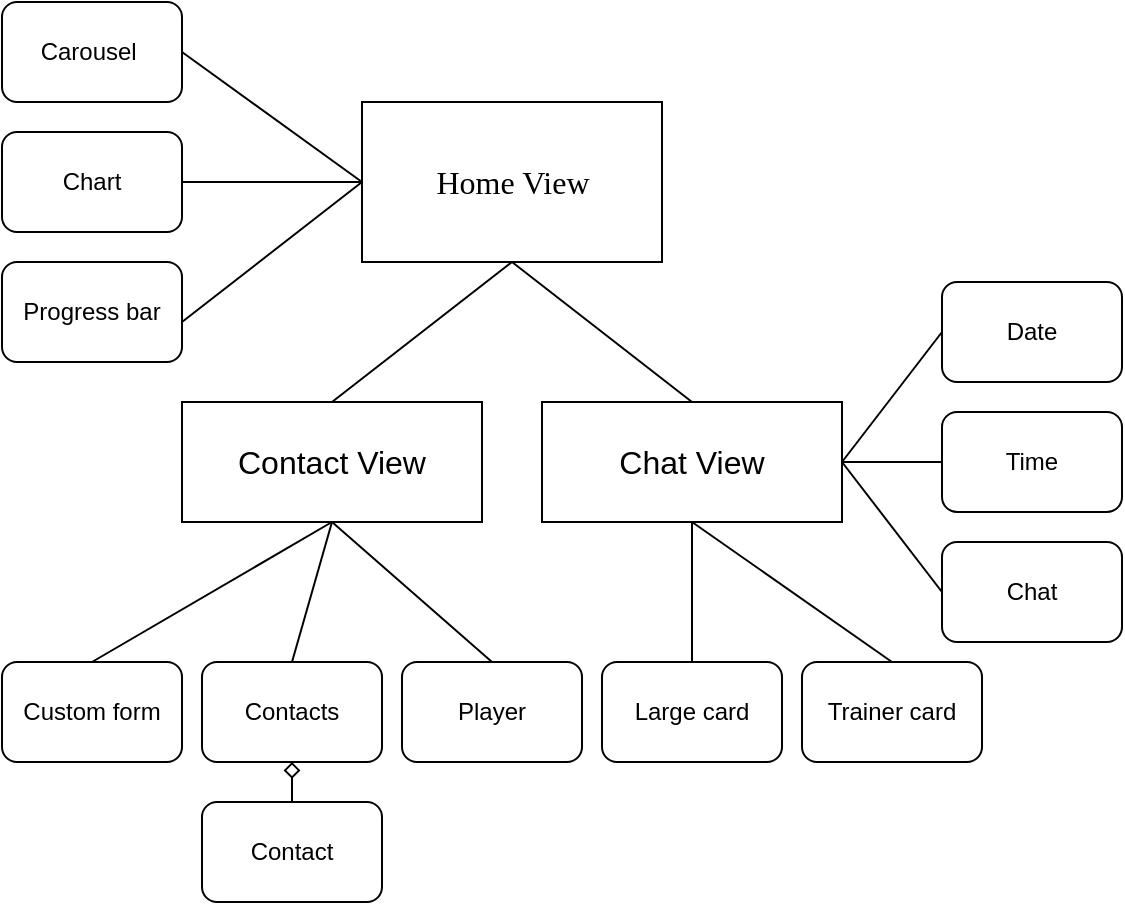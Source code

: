 <mxfile version="20.0.1" type="github">
  <diagram id="BUf-x5xMnr2xdCKZconj" name="Page-1">
    <mxGraphModel dx="1038" dy="539" grid="1" gridSize="10" guides="1" tooltips="1" connect="1" arrows="1" fold="1" page="1" pageScale="1" pageWidth="850" pageHeight="1100" math="0" shadow="0">
      <root>
        <mxCell id="0" />
        <mxCell id="1" parent="0" />
        <mxCell id="DdYxN2vuMNUUhJrSTEX3-8" value="&lt;span style=&quot;font-family: &amp;quot;Times New Roman&amp;quot;, &amp;quot;serif&amp;quot;;&quot;&gt;&lt;font style=&quot;font-size: 16px;&quot;&gt;Home View&lt;/font&gt;&lt;/span&gt;" style="html=1;" parent="1" vertex="1">
          <mxGeometry x="350" y="160" width="150" height="80" as="geometry" />
        </mxCell>
        <mxCell id="DdYxN2vuMNUUhJrSTEX3-16" value="Carousel&amp;nbsp;" style="rounded=1;whiteSpace=wrap;html=1;fontSize=12;" parent="1" vertex="1">
          <mxGeometry x="170" y="110" width="90" height="50" as="geometry" />
        </mxCell>
        <mxCell id="DdYxN2vuMNUUhJrSTEX3-17" value="Chart" style="rounded=1;whiteSpace=wrap;html=1;fontSize=12;" parent="1" vertex="1">
          <mxGeometry x="170" y="175" width="90" height="50" as="geometry" />
        </mxCell>
        <mxCell id="DdYxN2vuMNUUhJrSTEX3-18" value="Progress bar" style="rounded=1;whiteSpace=wrap;html=1;fontSize=12;" parent="1" vertex="1">
          <mxGeometry x="170" y="240" width="90" height="50" as="geometry" />
        </mxCell>
        <mxCell id="DdYxN2vuMNUUhJrSTEX3-19" value="" style="endArrow=none;html=1;rounded=0;fontSize=12;entryX=0;entryY=0.5;entryDx=0;entryDy=0;" parent="1" target="DdYxN2vuMNUUhJrSTEX3-8" edge="1">
          <mxGeometry width="50" height="50" relative="1" as="geometry">
            <mxPoint x="260" y="270" as="sourcePoint" />
            <mxPoint x="310" y="220" as="targetPoint" />
          </mxGeometry>
        </mxCell>
        <mxCell id="DdYxN2vuMNUUhJrSTEX3-20" value="" style="endArrow=none;html=1;rounded=0;fontSize=12;exitX=1;exitY=0.5;exitDx=0;exitDy=0;entryX=0;entryY=0.5;entryDx=0;entryDy=0;" parent="1" source="DdYxN2vuMNUUhJrSTEX3-17" target="DdYxN2vuMNUUhJrSTEX3-8" edge="1">
          <mxGeometry width="50" height="50" relative="1" as="geometry">
            <mxPoint x="270.0" y="280" as="sourcePoint" />
            <mxPoint x="320" y="200" as="targetPoint" />
          </mxGeometry>
        </mxCell>
        <mxCell id="DdYxN2vuMNUUhJrSTEX3-21" value="" style="endArrow=none;html=1;rounded=0;fontSize=12;exitX=1;exitY=0.5;exitDx=0;exitDy=0;entryX=0;entryY=0.5;entryDx=0;entryDy=0;" parent="1" source="DdYxN2vuMNUUhJrSTEX3-16" target="DdYxN2vuMNUUhJrSTEX3-8" edge="1">
          <mxGeometry width="50" height="50" relative="1" as="geometry">
            <mxPoint x="270.0" y="210" as="sourcePoint" />
            <mxPoint x="320" y="200" as="targetPoint" />
          </mxGeometry>
        </mxCell>
        <mxCell id="DdYxN2vuMNUUhJrSTEX3-22" value="&lt;font style=&quot;font-size: 16px;&quot;&gt;Contact View&lt;/font&gt;" style="whiteSpace=wrap;html=1;" parent="1" vertex="1">
          <mxGeometry x="260" y="310" width="150" height="60" as="geometry" />
        </mxCell>
        <mxCell id="DdYxN2vuMNUUhJrSTEX3-24" value="" style="endArrow=none;html=1;rounded=0;fontSize=12;entryX=0.5;entryY=1;entryDx=0;entryDy=0;exitX=0.5;exitY=0;exitDx=0;exitDy=0;" parent="1" source="DdYxN2vuMNUUhJrSTEX3-22" target="DdYxN2vuMNUUhJrSTEX3-8" edge="1">
          <mxGeometry width="50" height="50" relative="1" as="geometry">
            <mxPoint x="270.0" y="280" as="sourcePoint" />
            <mxPoint x="330" y="210" as="targetPoint" />
          </mxGeometry>
        </mxCell>
        <mxCell id="9i94VTcwkcRIJE2VFBrk-11" style="edgeStyle=orthogonalEdgeStyle;rounded=0;orthogonalLoop=1;jettySize=auto;html=1;startArrow=none;startFill=0;endArrow=none;endFill=0;entryX=0.5;entryY=0;entryDx=0;entryDy=0;" edge="1" parent="1" source="DdYxN2vuMNUUhJrSTEX3-25" target="9i94VTcwkcRIJE2VFBrk-12">
          <mxGeometry relative="1" as="geometry">
            <mxPoint x="515" y="440" as="targetPoint" />
          </mxGeometry>
        </mxCell>
        <mxCell id="9i94VTcwkcRIJE2VFBrk-18" style="edgeStyle=orthogonalEdgeStyle;rounded=0;orthogonalLoop=1;jettySize=auto;html=1;startArrow=none;startFill=0;endArrow=none;endFill=0;entryX=0;entryY=0.5;entryDx=0;entryDy=0;" edge="1" parent="1" source="DdYxN2vuMNUUhJrSTEX3-25" target="9i94VTcwkcRIJE2VFBrk-19">
          <mxGeometry relative="1" as="geometry">
            <mxPoint x="640" y="340" as="targetPoint" />
          </mxGeometry>
        </mxCell>
        <mxCell id="DdYxN2vuMNUUhJrSTEX3-25" value="&lt;font style=&quot;font-size: 16px;&quot;&gt;Chat View&lt;/font&gt;" style="whiteSpace=wrap;html=1;" parent="1" vertex="1">
          <mxGeometry x="440" y="310" width="150" height="60" as="geometry" />
        </mxCell>
        <mxCell id="DdYxN2vuMNUUhJrSTEX3-26" value="" style="endArrow=none;html=1;rounded=0;fontSize=12;exitX=1;exitY=0.5;exitDx=0;exitDy=0;entryX=0.5;entryY=0;entryDx=0;entryDy=0;" parent="1" target="DdYxN2vuMNUUhJrSTEX3-25" edge="1">
          <mxGeometry width="50" height="50" relative="1" as="geometry">
            <mxPoint x="425.0" y="240" as="sourcePoint" />
            <mxPoint x="515" y="305" as="targetPoint" />
          </mxGeometry>
        </mxCell>
        <mxCell id="9i94VTcwkcRIJE2VFBrk-1" value="" style="endArrow=none;html=1;rounded=0;fontSize=12;entryX=0.5;entryY=1;entryDx=0;entryDy=0;exitX=0.5;exitY=0;exitDx=0;exitDy=0;" edge="1" parent="1" source="9i94VTcwkcRIJE2VFBrk-2" target="DdYxN2vuMNUUhJrSTEX3-22">
          <mxGeometry width="50" height="50" relative="1" as="geometry">
            <mxPoint x="260" y="430" as="sourcePoint" />
            <mxPoint x="330" y="370" as="targetPoint" />
          </mxGeometry>
        </mxCell>
        <mxCell id="9i94VTcwkcRIJE2VFBrk-2" value="Custom form" style="rounded=1;whiteSpace=wrap;html=1;fontSize=12;" vertex="1" parent="1">
          <mxGeometry x="170" y="440" width="90" height="50" as="geometry" />
        </mxCell>
        <mxCell id="9i94VTcwkcRIJE2VFBrk-7" style="edgeStyle=orthogonalEdgeStyle;rounded=0;orthogonalLoop=1;jettySize=auto;html=1;exitX=0.5;exitY=1;exitDx=0;exitDy=0;startArrow=diamond;startFill=0;endArrow=none;endFill=0;entryX=0.5;entryY=0;entryDx=0;entryDy=0;" edge="1" parent="1" source="9i94VTcwkcRIJE2VFBrk-3" target="9i94VTcwkcRIJE2VFBrk-8">
          <mxGeometry relative="1" as="geometry">
            <mxPoint x="335" y="530" as="targetPoint" />
          </mxGeometry>
        </mxCell>
        <mxCell id="9i94VTcwkcRIJE2VFBrk-3" value="Contacts" style="rounded=1;whiteSpace=wrap;html=1;fontSize=12;" vertex="1" parent="1">
          <mxGeometry x="270" y="440" width="90" height="50" as="geometry" />
        </mxCell>
        <mxCell id="9i94VTcwkcRIJE2VFBrk-4" value="" style="endArrow=none;html=1;rounded=0;fontSize=12;entryX=0.5;entryY=1;entryDx=0;entryDy=0;exitX=0.5;exitY=0;exitDx=0;exitDy=0;" edge="1" parent="1" source="9i94VTcwkcRIJE2VFBrk-3" target="DdYxN2vuMNUUhJrSTEX3-22">
          <mxGeometry width="50" height="50" relative="1" as="geometry">
            <mxPoint x="225" y="440" as="sourcePoint" />
            <mxPoint x="345" y="380" as="targetPoint" />
          </mxGeometry>
        </mxCell>
        <mxCell id="9i94VTcwkcRIJE2VFBrk-5" value="Player" style="rounded=1;whiteSpace=wrap;html=1;fontSize=12;" vertex="1" parent="1">
          <mxGeometry x="370" y="440" width="90" height="50" as="geometry" />
        </mxCell>
        <mxCell id="9i94VTcwkcRIJE2VFBrk-6" value="" style="endArrow=none;html=1;rounded=0;fontSize=12;entryX=0.5;entryY=1;entryDx=0;entryDy=0;exitX=0.5;exitY=0;exitDx=0;exitDy=0;" edge="1" parent="1" source="9i94VTcwkcRIJE2VFBrk-5" target="DdYxN2vuMNUUhJrSTEX3-22">
          <mxGeometry width="50" height="50" relative="1" as="geometry">
            <mxPoint x="345" y="440" as="sourcePoint" />
            <mxPoint x="345" y="380" as="targetPoint" />
          </mxGeometry>
        </mxCell>
        <mxCell id="9i94VTcwkcRIJE2VFBrk-8" value="Contact" style="rounded=1;whiteSpace=wrap;html=1;fontSize=12;" vertex="1" parent="1">
          <mxGeometry x="270" y="510" width="90" height="50" as="geometry" />
        </mxCell>
        <mxCell id="9i94VTcwkcRIJE2VFBrk-12" value="Large card" style="rounded=1;whiteSpace=wrap;html=1;fontSize=12;" vertex="1" parent="1">
          <mxGeometry x="470" y="440" width="90" height="50" as="geometry" />
        </mxCell>
        <mxCell id="9i94VTcwkcRIJE2VFBrk-14" value="" style="endArrow=none;html=1;rounded=0;fontSize=12;exitX=0.5;exitY=1;exitDx=0;exitDy=0;entryX=0.5;entryY=0;entryDx=0;entryDy=0;" edge="1" parent="1" source="DdYxN2vuMNUUhJrSTEX3-25" target="9i94VTcwkcRIJE2VFBrk-15">
          <mxGeometry width="50" height="50" relative="1" as="geometry">
            <mxPoint x="530" y="380" as="sourcePoint" />
            <mxPoint x="600" y="440" as="targetPoint" />
          </mxGeometry>
        </mxCell>
        <mxCell id="9i94VTcwkcRIJE2VFBrk-15" value="Trainer card" style="rounded=1;whiteSpace=wrap;html=1;fontSize=12;" vertex="1" parent="1">
          <mxGeometry x="570" y="440" width="90" height="50" as="geometry" />
        </mxCell>
        <mxCell id="9i94VTcwkcRIJE2VFBrk-16" value="" style="endArrow=none;html=1;rounded=0;fontSize=12;exitX=1;exitY=0.5;exitDx=0;exitDy=0;entryX=0;entryY=0.5;entryDx=0;entryDy=0;" edge="1" parent="1" source="DdYxN2vuMNUUhJrSTEX3-25" target="9i94VTcwkcRIJE2VFBrk-17">
          <mxGeometry width="50" height="50" relative="1" as="geometry">
            <mxPoint x="620" y="339.5" as="sourcePoint" />
            <mxPoint x="650" y="320" as="targetPoint" />
          </mxGeometry>
        </mxCell>
        <mxCell id="9i94VTcwkcRIJE2VFBrk-17" value="Date" style="rounded=1;whiteSpace=wrap;html=1;fontSize=12;" vertex="1" parent="1">
          <mxGeometry x="640" y="250" width="90" height="50" as="geometry" />
        </mxCell>
        <mxCell id="9i94VTcwkcRIJE2VFBrk-19" value="Time" style="rounded=1;whiteSpace=wrap;html=1;fontSize=12;" vertex="1" parent="1">
          <mxGeometry x="640" y="315" width="90" height="50" as="geometry" />
        </mxCell>
        <mxCell id="9i94VTcwkcRIJE2VFBrk-20" value="" style="endArrow=none;html=1;rounded=0;fontSize=12;exitX=1;exitY=0.5;exitDx=0;exitDy=0;entryX=0;entryY=0.5;entryDx=0;entryDy=0;" edge="1" parent="1" source="DdYxN2vuMNUUhJrSTEX3-25" target="9i94VTcwkcRIJE2VFBrk-21">
          <mxGeometry width="50" height="50" relative="1" as="geometry">
            <mxPoint x="525" y="380" as="sourcePoint" />
            <mxPoint x="640" y="400" as="targetPoint" />
          </mxGeometry>
        </mxCell>
        <mxCell id="9i94VTcwkcRIJE2VFBrk-21" value="Chat" style="rounded=1;whiteSpace=wrap;html=1;fontSize=12;" vertex="1" parent="1">
          <mxGeometry x="640" y="380" width="90" height="50" as="geometry" />
        </mxCell>
      </root>
    </mxGraphModel>
  </diagram>
</mxfile>
